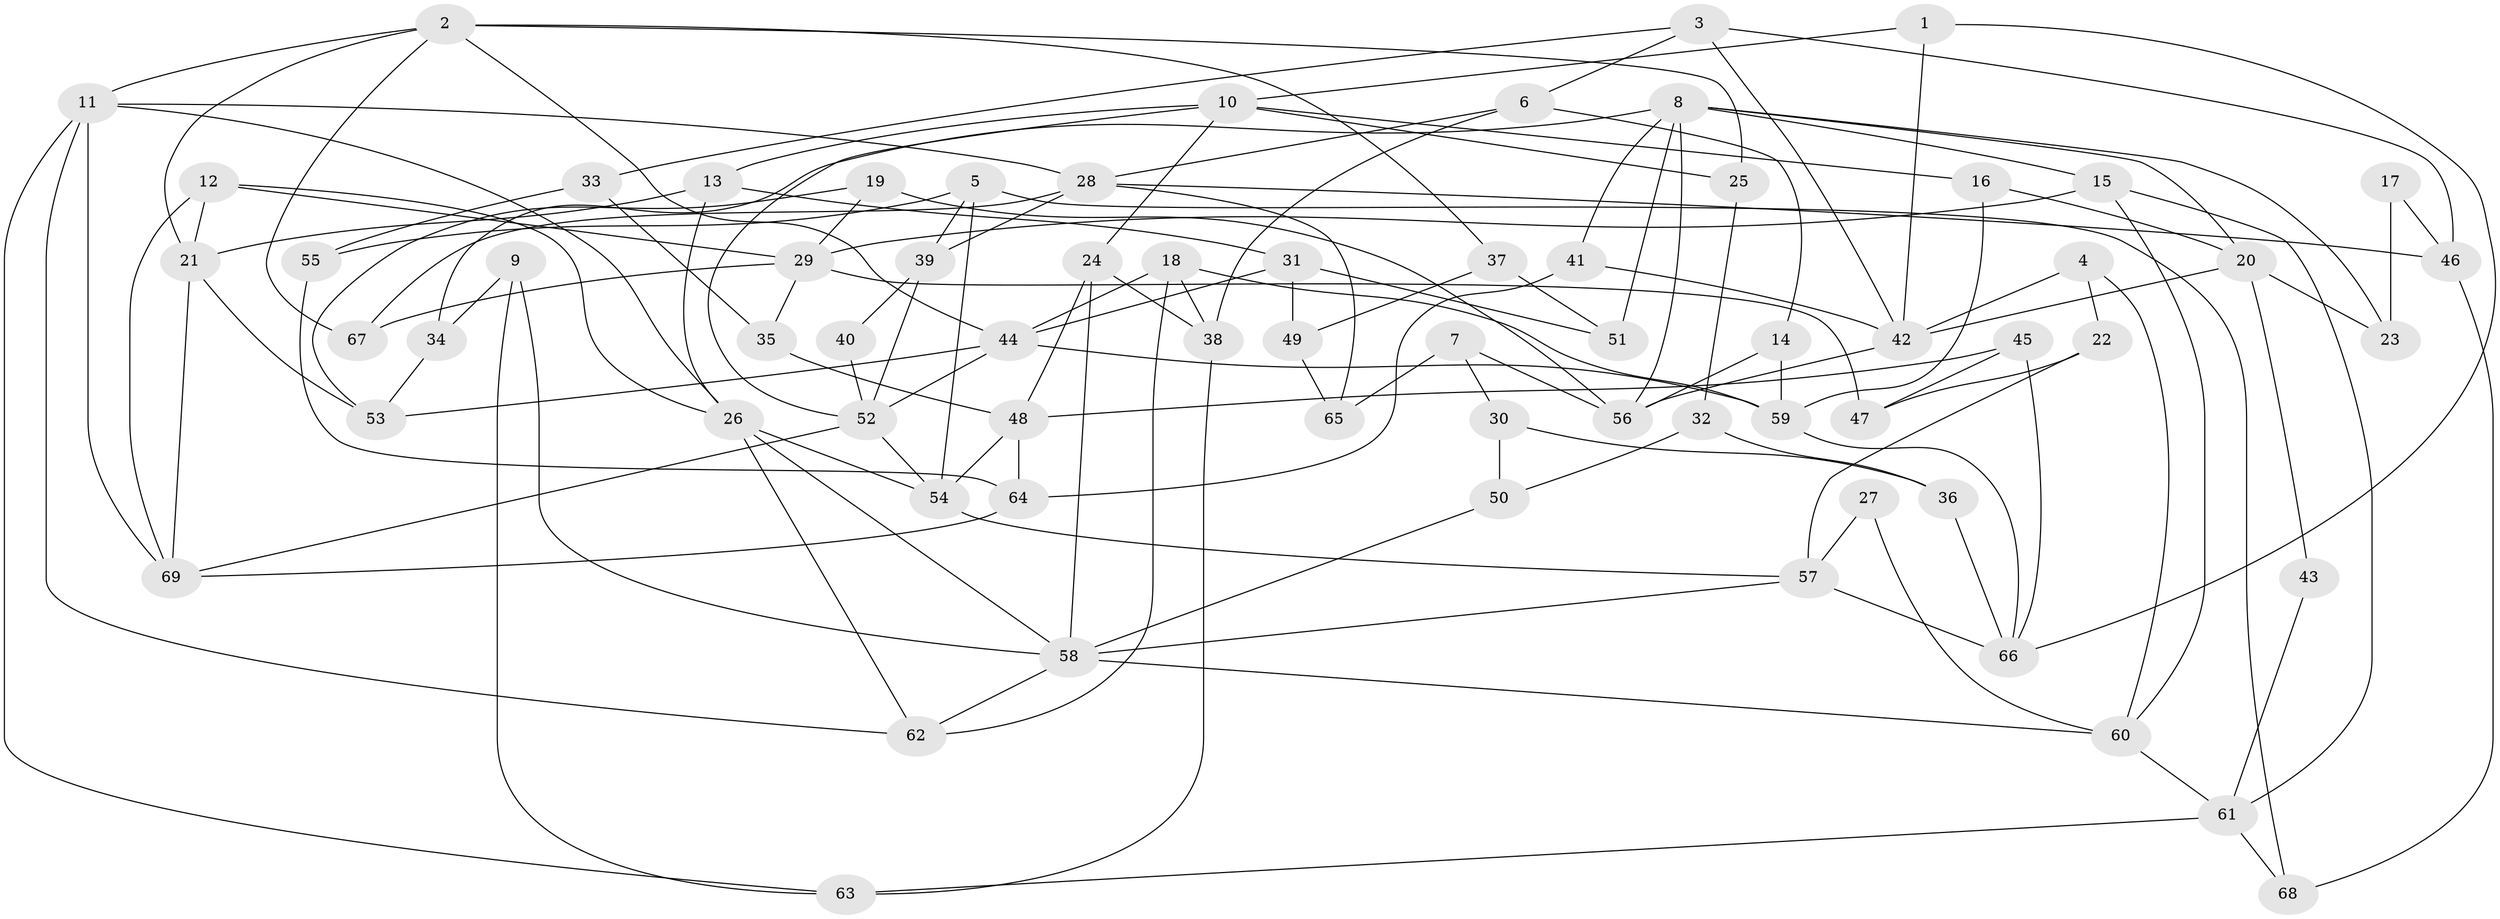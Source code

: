 // Generated by graph-tools (version 1.1) at 2025/02/03/09/25 03:02:08]
// undirected, 69 vertices, 138 edges
graph export_dot {
graph [start="1"]
  node [color=gray90,style=filled];
  1;
  2;
  3;
  4;
  5;
  6;
  7;
  8;
  9;
  10;
  11;
  12;
  13;
  14;
  15;
  16;
  17;
  18;
  19;
  20;
  21;
  22;
  23;
  24;
  25;
  26;
  27;
  28;
  29;
  30;
  31;
  32;
  33;
  34;
  35;
  36;
  37;
  38;
  39;
  40;
  41;
  42;
  43;
  44;
  45;
  46;
  47;
  48;
  49;
  50;
  51;
  52;
  53;
  54;
  55;
  56;
  57;
  58;
  59;
  60;
  61;
  62;
  63;
  64;
  65;
  66;
  67;
  68;
  69;
  1 -- 42;
  1 -- 10;
  1 -- 66;
  2 -- 44;
  2 -- 11;
  2 -- 21;
  2 -- 25;
  2 -- 37;
  2 -- 67;
  3 -- 42;
  3 -- 6;
  3 -- 33;
  3 -- 46;
  4 -- 22;
  4 -- 60;
  4 -- 42;
  5 -- 39;
  5 -- 55;
  5 -- 54;
  5 -- 68;
  6 -- 28;
  6 -- 38;
  6 -- 14;
  7 -- 65;
  7 -- 56;
  7 -- 30;
  8 -- 15;
  8 -- 34;
  8 -- 20;
  8 -- 23;
  8 -- 41;
  8 -- 51;
  8 -- 56;
  9 -- 63;
  9 -- 58;
  9 -- 34;
  10 -- 52;
  10 -- 13;
  10 -- 16;
  10 -- 24;
  10 -- 25;
  11 -- 26;
  11 -- 62;
  11 -- 28;
  11 -- 63;
  11 -- 69;
  12 -- 29;
  12 -- 21;
  12 -- 26;
  12 -- 69;
  13 -- 21;
  13 -- 26;
  13 -- 31;
  14 -- 59;
  14 -- 56;
  15 -- 61;
  15 -- 29;
  15 -- 60;
  16 -- 20;
  16 -- 59;
  17 -- 46;
  17 -- 23;
  18 -- 59;
  18 -- 44;
  18 -- 38;
  18 -- 62;
  19 -- 53;
  19 -- 56;
  19 -- 29;
  20 -- 42;
  20 -- 23;
  20 -- 43;
  21 -- 69;
  21 -- 53;
  22 -- 47;
  22 -- 57;
  24 -- 48;
  24 -- 38;
  24 -- 58;
  25 -- 32;
  26 -- 62;
  26 -- 54;
  26 -- 58;
  27 -- 57;
  27 -- 60;
  28 -- 46;
  28 -- 39;
  28 -- 65;
  28 -- 67;
  29 -- 67;
  29 -- 35;
  29 -- 47;
  30 -- 36;
  30 -- 50;
  31 -- 44;
  31 -- 49;
  31 -- 51;
  32 -- 50;
  32 -- 36;
  33 -- 35;
  33 -- 55;
  34 -- 53;
  35 -- 48;
  36 -- 66;
  37 -- 51;
  37 -- 49;
  38 -- 63;
  39 -- 52;
  39 -- 40;
  40 -- 52;
  41 -- 42;
  41 -- 64;
  42 -- 56;
  43 -- 61;
  44 -- 52;
  44 -- 59;
  44 -- 53;
  45 -- 48;
  45 -- 66;
  45 -- 47;
  46 -- 68;
  48 -- 54;
  48 -- 64;
  49 -- 65;
  50 -- 58;
  52 -- 54;
  52 -- 69;
  54 -- 57;
  55 -- 64;
  57 -- 58;
  57 -- 66;
  58 -- 60;
  58 -- 62;
  59 -- 66;
  60 -- 61;
  61 -- 63;
  61 -- 68;
  64 -- 69;
}
